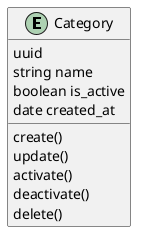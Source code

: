 @startuml

entity Category

Category : uuid
Category : string name
Category : boolean is_active
Category : date created_at

Category : create()
Category : update()
Category : activate()
Category : deactivate()
Category : delete()
@endstartuml